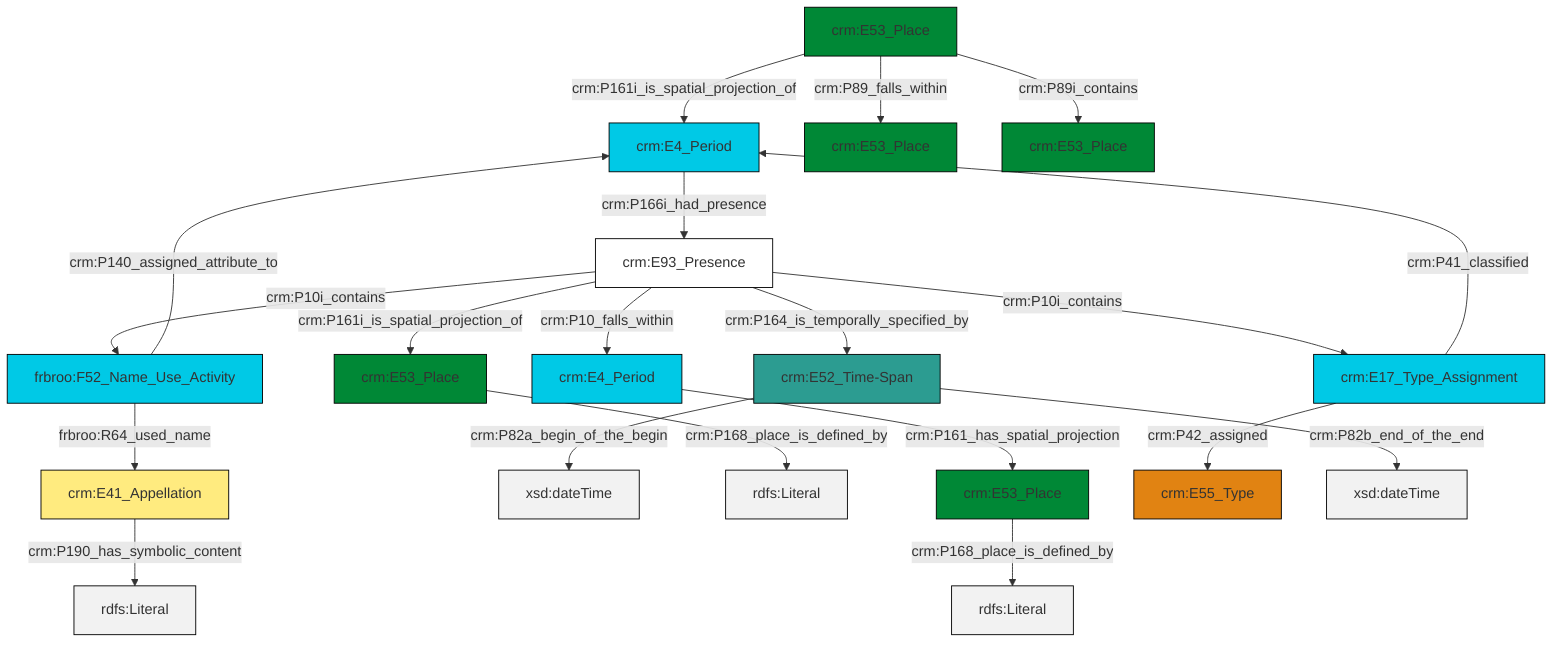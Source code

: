 graph TD
classDef Literal fill:#f2f2f2,stroke:#000000;
classDef CRM_Entity fill:#FFFFFF,stroke:#000000;
classDef Temporal_Entity fill:#00C9E6, stroke:#000000;
classDef Type fill:#E18312, stroke:#000000;
classDef Time-Span fill:#2C9C91, stroke:#000000;
classDef Appellation fill:#FFEB7F, stroke:#000000;
classDef Place fill:#008836, stroke:#000000;
classDef Persistent_Item fill:#B266B2, stroke:#000000;
classDef Conceptual_Object fill:#FFD700, stroke:#000000;
classDef Physical_Thing fill:#D2B48C, stroke:#000000;
classDef Actor fill:#f58aad, stroke:#000000;
classDef PC_Classes fill:#4ce600, stroke:#000000;
classDef Multi fill:#cccccc,stroke:#000000;

0["crm:E53_Place"]:::Place -->|crm:P161i_is_spatial_projection_of| 1["crm:E4_Period"]:::Temporal_Entity
4["crm:E53_Place"]:::Place -->|crm:P168_place_is_defined_by| 5[rdfs:Literal]:::Literal
8["crm:E4_Period"]:::Temporal_Entity -->|crm:P161_has_spatial_projection| 4["crm:E53_Place"]:::Place
9["crm:E93_Presence"]:::CRM_Entity -->|crm:P10i_contains| 10["frbroo:F52_Name_Use_Activity"]:::Temporal_Entity
9["crm:E93_Presence"]:::CRM_Entity -->|crm:P161i_is_spatial_projection_of| 6["crm:E53_Place"]:::Place
11["crm:E52_Time-Span"]:::Time-Span -->|crm:P82a_begin_of_the_begin| 12[xsd:dateTime]:::Literal
6["crm:E53_Place"]:::Place -->|crm:P168_place_is_defined_by| 13[rdfs:Literal]:::Literal
15["crm:E41_Appellation"]:::Appellation -->|crm:P190_has_symbolic_content| 16[rdfs:Literal]:::Literal
2["crm:E17_Type_Assignment"]:::Temporal_Entity -->|crm:P41_classified| 1["crm:E4_Period"]:::Temporal_Entity
1["crm:E4_Period"]:::Temporal_Entity -->|crm:P166i_had_presence| 9["crm:E93_Presence"]:::CRM_Entity
9["crm:E93_Presence"]:::CRM_Entity -->|crm:P10i_contains| 2["crm:E17_Type_Assignment"]:::Temporal_Entity
2["crm:E17_Type_Assignment"]:::Temporal_Entity -->|crm:P42_assigned| 18["crm:E55_Type"]:::Type
10["frbroo:F52_Name_Use_Activity"]:::Temporal_Entity -->|crm:P140_assigned_attribute_to| 1["crm:E4_Period"]:::Temporal_Entity
9["crm:E93_Presence"]:::CRM_Entity -->|crm:P164_is_temporally_specified_by| 11["crm:E52_Time-Span"]:::Time-Span
11["crm:E52_Time-Span"]:::Time-Span -->|crm:P82b_end_of_the_end| 24[xsd:dateTime]:::Literal
10["frbroo:F52_Name_Use_Activity"]:::Temporal_Entity -->|frbroo:R64_used_name| 15["crm:E41_Appellation"]:::Appellation
0["crm:E53_Place"]:::Place -->|crm:P89i_contains| 27["crm:E53_Place"]:::Place
9["crm:E93_Presence"]:::CRM_Entity -->|crm:P10_falls_within| 8["crm:E4_Period"]:::Temporal_Entity
0["crm:E53_Place"]:::Place -->|crm:P89_falls_within| 25["crm:E53_Place"]:::Place
